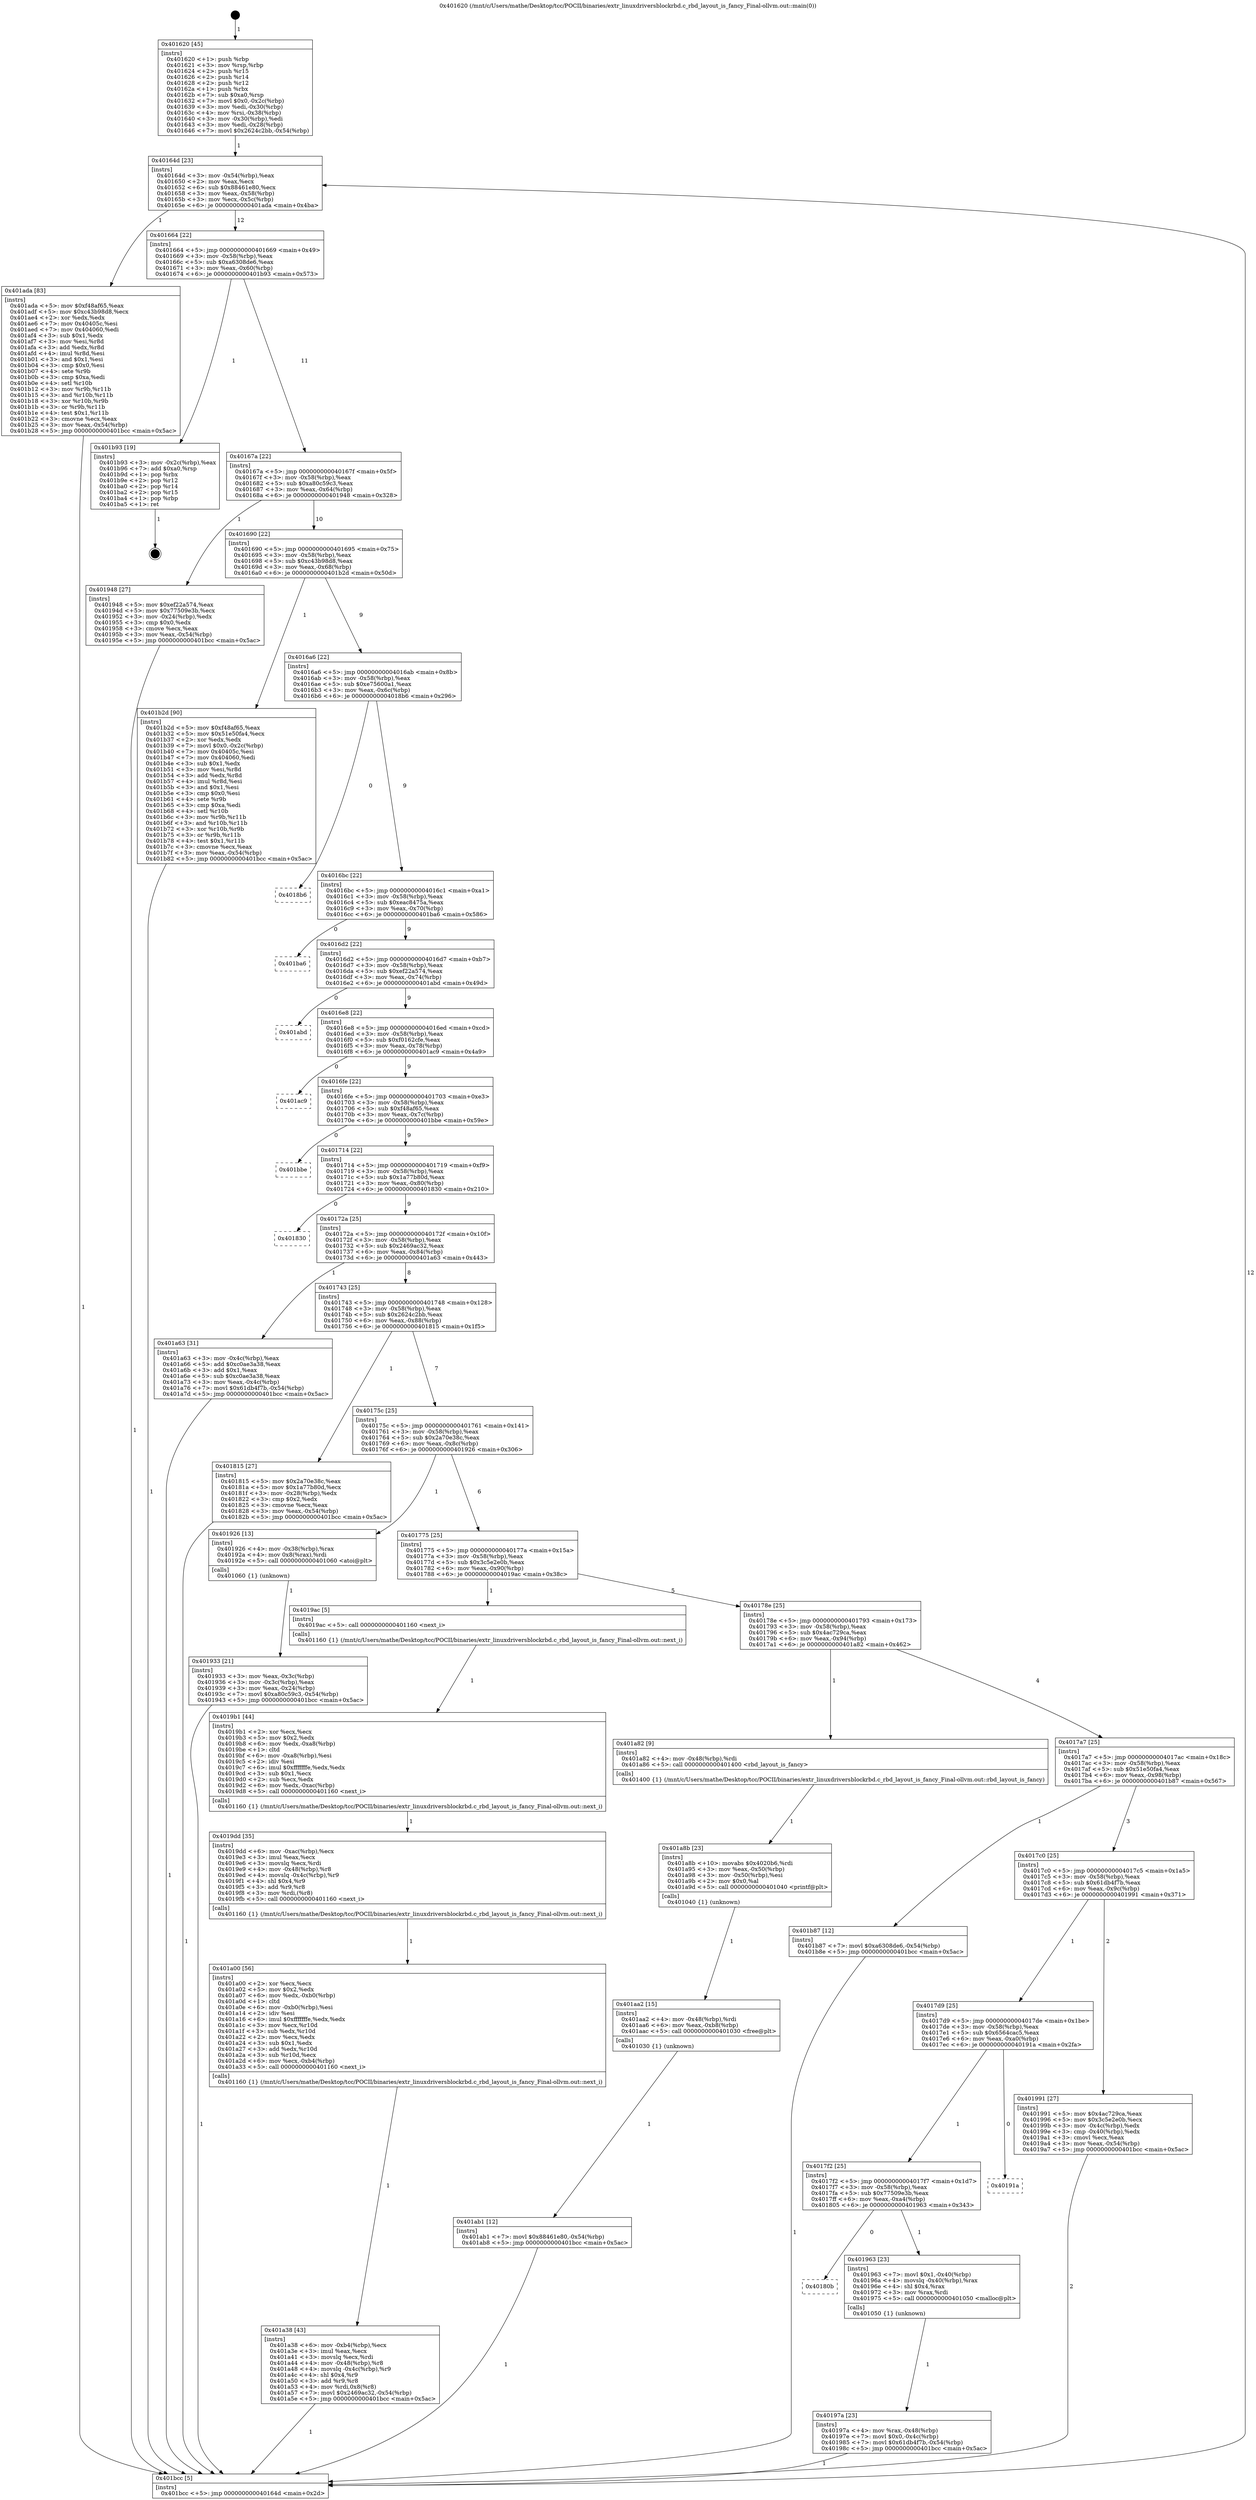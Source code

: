 digraph "0x401620" {
  label = "0x401620 (/mnt/c/Users/mathe/Desktop/tcc/POCII/binaries/extr_linuxdriversblockrbd.c_rbd_layout_is_fancy_Final-ollvm.out::main(0))"
  labelloc = "t"
  node[shape=record]

  Entry [label="",width=0.3,height=0.3,shape=circle,fillcolor=black,style=filled]
  "0x40164d" [label="{
     0x40164d [23]\l
     | [instrs]\l
     &nbsp;&nbsp;0x40164d \<+3\>: mov -0x54(%rbp),%eax\l
     &nbsp;&nbsp;0x401650 \<+2\>: mov %eax,%ecx\l
     &nbsp;&nbsp;0x401652 \<+6\>: sub $0x88461e80,%ecx\l
     &nbsp;&nbsp;0x401658 \<+3\>: mov %eax,-0x58(%rbp)\l
     &nbsp;&nbsp;0x40165b \<+3\>: mov %ecx,-0x5c(%rbp)\l
     &nbsp;&nbsp;0x40165e \<+6\>: je 0000000000401ada \<main+0x4ba\>\l
  }"]
  "0x401ada" [label="{
     0x401ada [83]\l
     | [instrs]\l
     &nbsp;&nbsp;0x401ada \<+5\>: mov $0xf48af65,%eax\l
     &nbsp;&nbsp;0x401adf \<+5\>: mov $0xc43b98d8,%ecx\l
     &nbsp;&nbsp;0x401ae4 \<+2\>: xor %edx,%edx\l
     &nbsp;&nbsp;0x401ae6 \<+7\>: mov 0x40405c,%esi\l
     &nbsp;&nbsp;0x401aed \<+7\>: mov 0x404060,%edi\l
     &nbsp;&nbsp;0x401af4 \<+3\>: sub $0x1,%edx\l
     &nbsp;&nbsp;0x401af7 \<+3\>: mov %esi,%r8d\l
     &nbsp;&nbsp;0x401afa \<+3\>: add %edx,%r8d\l
     &nbsp;&nbsp;0x401afd \<+4\>: imul %r8d,%esi\l
     &nbsp;&nbsp;0x401b01 \<+3\>: and $0x1,%esi\l
     &nbsp;&nbsp;0x401b04 \<+3\>: cmp $0x0,%esi\l
     &nbsp;&nbsp;0x401b07 \<+4\>: sete %r9b\l
     &nbsp;&nbsp;0x401b0b \<+3\>: cmp $0xa,%edi\l
     &nbsp;&nbsp;0x401b0e \<+4\>: setl %r10b\l
     &nbsp;&nbsp;0x401b12 \<+3\>: mov %r9b,%r11b\l
     &nbsp;&nbsp;0x401b15 \<+3\>: and %r10b,%r11b\l
     &nbsp;&nbsp;0x401b18 \<+3\>: xor %r10b,%r9b\l
     &nbsp;&nbsp;0x401b1b \<+3\>: or %r9b,%r11b\l
     &nbsp;&nbsp;0x401b1e \<+4\>: test $0x1,%r11b\l
     &nbsp;&nbsp;0x401b22 \<+3\>: cmovne %ecx,%eax\l
     &nbsp;&nbsp;0x401b25 \<+3\>: mov %eax,-0x54(%rbp)\l
     &nbsp;&nbsp;0x401b28 \<+5\>: jmp 0000000000401bcc \<main+0x5ac\>\l
  }"]
  "0x401664" [label="{
     0x401664 [22]\l
     | [instrs]\l
     &nbsp;&nbsp;0x401664 \<+5\>: jmp 0000000000401669 \<main+0x49\>\l
     &nbsp;&nbsp;0x401669 \<+3\>: mov -0x58(%rbp),%eax\l
     &nbsp;&nbsp;0x40166c \<+5\>: sub $0xa6308de6,%eax\l
     &nbsp;&nbsp;0x401671 \<+3\>: mov %eax,-0x60(%rbp)\l
     &nbsp;&nbsp;0x401674 \<+6\>: je 0000000000401b93 \<main+0x573\>\l
  }"]
  Exit [label="",width=0.3,height=0.3,shape=circle,fillcolor=black,style=filled,peripheries=2]
  "0x401b93" [label="{
     0x401b93 [19]\l
     | [instrs]\l
     &nbsp;&nbsp;0x401b93 \<+3\>: mov -0x2c(%rbp),%eax\l
     &nbsp;&nbsp;0x401b96 \<+7\>: add $0xa0,%rsp\l
     &nbsp;&nbsp;0x401b9d \<+1\>: pop %rbx\l
     &nbsp;&nbsp;0x401b9e \<+2\>: pop %r12\l
     &nbsp;&nbsp;0x401ba0 \<+2\>: pop %r14\l
     &nbsp;&nbsp;0x401ba2 \<+2\>: pop %r15\l
     &nbsp;&nbsp;0x401ba4 \<+1\>: pop %rbp\l
     &nbsp;&nbsp;0x401ba5 \<+1\>: ret\l
  }"]
  "0x40167a" [label="{
     0x40167a [22]\l
     | [instrs]\l
     &nbsp;&nbsp;0x40167a \<+5\>: jmp 000000000040167f \<main+0x5f\>\l
     &nbsp;&nbsp;0x40167f \<+3\>: mov -0x58(%rbp),%eax\l
     &nbsp;&nbsp;0x401682 \<+5\>: sub $0xa80c59c3,%eax\l
     &nbsp;&nbsp;0x401687 \<+3\>: mov %eax,-0x64(%rbp)\l
     &nbsp;&nbsp;0x40168a \<+6\>: je 0000000000401948 \<main+0x328\>\l
  }"]
  "0x401ab1" [label="{
     0x401ab1 [12]\l
     | [instrs]\l
     &nbsp;&nbsp;0x401ab1 \<+7\>: movl $0x88461e80,-0x54(%rbp)\l
     &nbsp;&nbsp;0x401ab8 \<+5\>: jmp 0000000000401bcc \<main+0x5ac\>\l
  }"]
  "0x401948" [label="{
     0x401948 [27]\l
     | [instrs]\l
     &nbsp;&nbsp;0x401948 \<+5\>: mov $0xef22a574,%eax\l
     &nbsp;&nbsp;0x40194d \<+5\>: mov $0x77509e3b,%ecx\l
     &nbsp;&nbsp;0x401952 \<+3\>: mov -0x24(%rbp),%edx\l
     &nbsp;&nbsp;0x401955 \<+3\>: cmp $0x0,%edx\l
     &nbsp;&nbsp;0x401958 \<+3\>: cmove %ecx,%eax\l
     &nbsp;&nbsp;0x40195b \<+3\>: mov %eax,-0x54(%rbp)\l
     &nbsp;&nbsp;0x40195e \<+5\>: jmp 0000000000401bcc \<main+0x5ac\>\l
  }"]
  "0x401690" [label="{
     0x401690 [22]\l
     | [instrs]\l
     &nbsp;&nbsp;0x401690 \<+5\>: jmp 0000000000401695 \<main+0x75\>\l
     &nbsp;&nbsp;0x401695 \<+3\>: mov -0x58(%rbp),%eax\l
     &nbsp;&nbsp;0x401698 \<+5\>: sub $0xc43b98d8,%eax\l
     &nbsp;&nbsp;0x40169d \<+3\>: mov %eax,-0x68(%rbp)\l
     &nbsp;&nbsp;0x4016a0 \<+6\>: je 0000000000401b2d \<main+0x50d\>\l
  }"]
  "0x401aa2" [label="{
     0x401aa2 [15]\l
     | [instrs]\l
     &nbsp;&nbsp;0x401aa2 \<+4\>: mov -0x48(%rbp),%rdi\l
     &nbsp;&nbsp;0x401aa6 \<+6\>: mov %eax,-0xb8(%rbp)\l
     &nbsp;&nbsp;0x401aac \<+5\>: call 0000000000401030 \<free@plt\>\l
     | [calls]\l
     &nbsp;&nbsp;0x401030 \{1\} (unknown)\l
  }"]
  "0x401b2d" [label="{
     0x401b2d [90]\l
     | [instrs]\l
     &nbsp;&nbsp;0x401b2d \<+5\>: mov $0xf48af65,%eax\l
     &nbsp;&nbsp;0x401b32 \<+5\>: mov $0x51e50fa4,%ecx\l
     &nbsp;&nbsp;0x401b37 \<+2\>: xor %edx,%edx\l
     &nbsp;&nbsp;0x401b39 \<+7\>: movl $0x0,-0x2c(%rbp)\l
     &nbsp;&nbsp;0x401b40 \<+7\>: mov 0x40405c,%esi\l
     &nbsp;&nbsp;0x401b47 \<+7\>: mov 0x404060,%edi\l
     &nbsp;&nbsp;0x401b4e \<+3\>: sub $0x1,%edx\l
     &nbsp;&nbsp;0x401b51 \<+3\>: mov %esi,%r8d\l
     &nbsp;&nbsp;0x401b54 \<+3\>: add %edx,%r8d\l
     &nbsp;&nbsp;0x401b57 \<+4\>: imul %r8d,%esi\l
     &nbsp;&nbsp;0x401b5b \<+3\>: and $0x1,%esi\l
     &nbsp;&nbsp;0x401b5e \<+3\>: cmp $0x0,%esi\l
     &nbsp;&nbsp;0x401b61 \<+4\>: sete %r9b\l
     &nbsp;&nbsp;0x401b65 \<+3\>: cmp $0xa,%edi\l
     &nbsp;&nbsp;0x401b68 \<+4\>: setl %r10b\l
     &nbsp;&nbsp;0x401b6c \<+3\>: mov %r9b,%r11b\l
     &nbsp;&nbsp;0x401b6f \<+3\>: and %r10b,%r11b\l
     &nbsp;&nbsp;0x401b72 \<+3\>: xor %r10b,%r9b\l
     &nbsp;&nbsp;0x401b75 \<+3\>: or %r9b,%r11b\l
     &nbsp;&nbsp;0x401b78 \<+4\>: test $0x1,%r11b\l
     &nbsp;&nbsp;0x401b7c \<+3\>: cmovne %ecx,%eax\l
     &nbsp;&nbsp;0x401b7f \<+3\>: mov %eax,-0x54(%rbp)\l
     &nbsp;&nbsp;0x401b82 \<+5\>: jmp 0000000000401bcc \<main+0x5ac\>\l
  }"]
  "0x4016a6" [label="{
     0x4016a6 [22]\l
     | [instrs]\l
     &nbsp;&nbsp;0x4016a6 \<+5\>: jmp 00000000004016ab \<main+0x8b\>\l
     &nbsp;&nbsp;0x4016ab \<+3\>: mov -0x58(%rbp),%eax\l
     &nbsp;&nbsp;0x4016ae \<+5\>: sub $0xe75600a1,%eax\l
     &nbsp;&nbsp;0x4016b3 \<+3\>: mov %eax,-0x6c(%rbp)\l
     &nbsp;&nbsp;0x4016b6 \<+6\>: je 00000000004018b6 \<main+0x296\>\l
  }"]
  "0x401a8b" [label="{
     0x401a8b [23]\l
     | [instrs]\l
     &nbsp;&nbsp;0x401a8b \<+10\>: movabs $0x4020b6,%rdi\l
     &nbsp;&nbsp;0x401a95 \<+3\>: mov %eax,-0x50(%rbp)\l
     &nbsp;&nbsp;0x401a98 \<+3\>: mov -0x50(%rbp),%esi\l
     &nbsp;&nbsp;0x401a9b \<+2\>: mov $0x0,%al\l
     &nbsp;&nbsp;0x401a9d \<+5\>: call 0000000000401040 \<printf@plt\>\l
     | [calls]\l
     &nbsp;&nbsp;0x401040 \{1\} (unknown)\l
  }"]
  "0x4018b6" [label="{
     0x4018b6\l
  }", style=dashed]
  "0x4016bc" [label="{
     0x4016bc [22]\l
     | [instrs]\l
     &nbsp;&nbsp;0x4016bc \<+5\>: jmp 00000000004016c1 \<main+0xa1\>\l
     &nbsp;&nbsp;0x4016c1 \<+3\>: mov -0x58(%rbp),%eax\l
     &nbsp;&nbsp;0x4016c4 \<+5\>: sub $0xeac8475a,%eax\l
     &nbsp;&nbsp;0x4016c9 \<+3\>: mov %eax,-0x70(%rbp)\l
     &nbsp;&nbsp;0x4016cc \<+6\>: je 0000000000401ba6 \<main+0x586\>\l
  }"]
  "0x401a38" [label="{
     0x401a38 [43]\l
     | [instrs]\l
     &nbsp;&nbsp;0x401a38 \<+6\>: mov -0xb4(%rbp),%ecx\l
     &nbsp;&nbsp;0x401a3e \<+3\>: imul %eax,%ecx\l
     &nbsp;&nbsp;0x401a41 \<+3\>: movslq %ecx,%rdi\l
     &nbsp;&nbsp;0x401a44 \<+4\>: mov -0x48(%rbp),%r8\l
     &nbsp;&nbsp;0x401a48 \<+4\>: movslq -0x4c(%rbp),%r9\l
     &nbsp;&nbsp;0x401a4c \<+4\>: shl $0x4,%r9\l
     &nbsp;&nbsp;0x401a50 \<+3\>: add %r9,%r8\l
     &nbsp;&nbsp;0x401a53 \<+4\>: mov %rdi,0x8(%r8)\l
     &nbsp;&nbsp;0x401a57 \<+7\>: movl $0x2469ac32,-0x54(%rbp)\l
     &nbsp;&nbsp;0x401a5e \<+5\>: jmp 0000000000401bcc \<main+0x5ac\>\l
  }"]
  "0x401ba6" [label="{
     0x401ba6\l
  }", style=dashed]
  "0x4016d2" [label="{
     0x4016d2 [22]\l
     | [instrs]\l
     &nbsp;&nbsp;0x4016d2 \<+5\>: jmp 00000000004016d7 \<main+0xb7\>\l
     &nbsp;&nbsp;0x4016d7 \<+3\>: mov -0x58(%rbp),%eax\l
     &nbsp;&nbsp;0x4016da \<+5\>: sub $0xef22a574,%eax\l
     &nbsp;&nbsp;0x4016df \<+3\>: mov %eax,-0x74(%rbp)\l
     &nbsp;&nbsp;0x4016e2 \<+6\>: je 0000000000401abd \<main+0x49d\>\l
  }"]
  "0x401a00" [label="{
     0x401a00 [56]\l
     | [instrs]\l
     &nbsp;&nbsp;0x401a00 \<+2\>: xor %ecx,%ecx\l
     &nbsp;&nbsp;0x401a02 \<+5\>: mov $0x2,%edx\l
     &nbsp;&nbsp;0x401a07 \<+6\>: mov %edx,-0xb0(%rbp)\l
     &nbsp;&nbsp;0x401a0d \<+1\>: cltd\l
     &nbsp;&nbsp;0x401a0e \<+6\>: mov -0xb0(%rbp),%esi\l
     &nbsp;&nbsp;0x401a14 \<+2\>: idiv %esi\l
     &nbsp;&nbsp;0x401a16 \<+6\>: imul $0xfffffffe,%edx,%edx\l
     &nbsp;&nbsp;0x401a1c \<+3\>: mov %ecx,%r10d\l
     &nbsp;&nbsp;0x401a1f \<+3\>: sub %edx,%r10d\l
     &nbsp;&nbsp;0x401a22 \<+2\>: mov %ecx,%edx\l
     &nbsp;&nbsp;0x401a24 \<+3\>: sub $0x1,%edx\l
     &nbsp;&nbsp;0x401a27 \<+3\>: add %edx,%r10d\l
     &nbsp;&nbsp;0x401a2a \<+3\>: sub %r10d,%ecx\l
     &nbsp;&nbsp;0x401a2d \<+6\>: mov %ecx,-0xb4(%rbp)\l
     &nbsp;&nbsp;0x401a33 \<+5\>: call 0000000000401160 \<next_i\>\l
     | [calls]\l
     &nbsp;&nbsp;0x401160 \{1\} (/mnt/c/Users/mathe/Desktop/tcc/POCII/binaries/extr_linuxdriversblockrbd.c_rbd_layout_is_fancy_Final-ollvm.out::next_i)\l
  }"]
  "0x401abd" [label="{
     0x401abd\l
  }", style=dashed]
  "0x4016e8" [label="{
     0x4016e8 [22]\l
     | [instrs]\l
     &nbsp;&nbsp;0x4016e8 \<+5\>: jmp 00000000004016ed \<main+0xcd\>\l
     &nbsp;&nbsp;0x4016ed \<+3\>: mov -0x58(%rbp),%eax\l
     &nbsp;&nbsp;0x4016f0 \<+5\>: sub $0xf0162cfe,%eax\l
     &nbsp;&nbsp;0x4016f5 \<+3\>: mov %eax,-0x78(%rbp)\l
     &nbsp;&nbsp;0x4016f8 \<+6\>: je 0000000000401ac9 \<main+0x4a9\>\l
  }"]
  "0x4019dd" [label="{
     0x4019dd [35]\l
     | [instrs]\l
     &nbsp;&nbsp;0x4019dd \<+6\>: mov -0xac(%rbp),%ecx\l
     &nbsp;&nbsp;0x4019e3 \<+3\>: imul %eax,%ecx\l
     &nbsp;&nbsp;0x4019e6 \<+3\>: movslq %ecx,%rdi\l
     &nbsp;&nbsp;0x4019e9 \<+4\>: mov -0x48(%rbp),%r8\l
     &nbsp;&nbsp;0x4019ed \<+4\>: movslq -0x4c(%rbp),%r9\l
     &nbsp;&nbsp;0x4019f1 \<+4\>: shl $0x4,%r9\l
     &nbsp;&nbsp;0x4019f5 \<+3\>: add %r9,%r8\l
     &nbsp;&nbsp;0x4019f8 \<+3\>: mov %rdi,(%r8)\l
     &nbsp;&nbsp;0x4019fb \<+5\>: call 0000000000401160 \<next_i\>\l
     | [calls]\l
     &nbsp;&nbsp;0x401160 \{1\} (/mnt/c/Users/mathe/Desktop/tcc/POCII/binaries/extr_linuxdriversblockrbd.c_rbd_layout_is_fancy_Final-ollvm.out::next_i)\l
  }"]
  "0x401ac9" [label="{
     0x401ac9\l
  }", style=dashed]
  "0x4016fe" [label="{
     0x4016fe [22]\l
     | [instrs]\l
     &nbsp;&nbsp;0x4016fe \<+5\>: jmp 0000000000401703 \<main+0xe3\>\l
     &nbsp;&nbsp;0x401703 \<+3\>: mov -0x58(%rbp),%eax\l
     &nbsp;&nbsp;0x401706 \<+5\>: sub $0xf48af65,%eax\l
     &nbsp;&nbsp;0x40170b \<+3\>: mov %eax,-0x7c(%rbp)\l
     &nbsp;&nbsp;0x40170e \<+6\>: je 0000000000401bbe \<main+0x59e\>\l
  }"]
  "0x4019b1" [label="{
     0x4019b1 [44]\l
     | [instrs]\l
     &nbsp;&nbsp;0x4019b1 \<+2\>: xor %ecx,%ecx\l
     &nbsp;&nbsp;0x4019b3 \<+5\>: mov $0x2,%edx\l
     &nbsp;&nbsp;0x4019b8 \<+6\>: mov %edx,-0xa8(%rbp)\l
     &nbsp;&nbsp;0x4019be \<+1\>: cltd\l
     &nbsp;&nbsp;0x4019bf \<+6\>: mov -0xa8(%rbp),%esi\l
     &nbsp;&nbsp;0x4019c5 \<+2\>: idiv %esi\l
     &nbsp;&nbsp;0x4019c7 \<+6\>: imul $0xfffffffe,%edx,%edx\l
     &nbsp;&nbsp;0x4019cd \<+3\>: sub $0x1,%ecx\l
     &nbsp;&nbsp;0x4019d0 \<+2\>: sub %ecx,%edx\l
     &nbsp;&nbsp;0x4019d2 \<+6\>: mov %edx,-0xac(%rbp)\l
     &nbsp;&nbsp;0x4019d8 \<+5\>: call 0000000000401160 \<next_i\>\l
     | [calls]\l
     &nbsp;&nbsp;0x401160 \{1\} (/mnt/c/Users/mathe/Desktop/tcc/POCII/binaries/extr_linuxdriversblockrbd.c_rbd_layout_is_fancy_Final-ollvm.out::next_i)\l
  }"]
  "0x401bbe" [label="{
     0x401bbe\l
  }", style=dashed]
  "0x401714" [label="{
     0x401714 [22]\l
     | [instrs]\l
     &nbsp;&nbsp;0x401714 \<+5\>: jmp 0000000000401719 \<main+0xf9\>\l
     &nbsp;&nbsp;0x401719 \<+3\>: mov -0x58(%rbp),%eax\l
     &nbsp;&nbsp;0x40171c \<+5\>: sub $0x1a77b80d,%eax\l
     &nbsp;&nbsp;0x401721 \<+3\>: mov %eax,-0x80(%rbp)\l
     &nbsp;&nbsp;0x401724 \<+6\>: je 0000000000401830 \<main+0x210\>\l
  }"]
  "0x40197a" [label="{
     0x40197a [23]\l
     | [instrs]\l
     &nbsp;&nbsp;0x40197a \<+4\>: mov %rax,-0x48(%rbp)\l
     &nbsp;&nbsp;0x40197e \<+7\>: movl $0x0,-0x4c(%rbp)\l
     &nbsp;&nbsp;0x401985 \<+7\>: movl $0x61db4f7b,-0x54(%rbp)\l
     &nbsp;&nbsp;0x40198c \<+5\>: jmp 0000000000401bcc \<main+0x5ac\>\l
  }"]
  "0x401830" [label="{
     0x401830\l
  }", style=dashed]
  "0x40172a" [label="{
     0x40172a [25]\l
     | [instrs]\l
     &nbsp;&nbsp;0x40172a \<+5\>: jmp 000000000040172f \<main+0x10f\>\l
     &nbsp;&nbsp;0x40172f \<+3\>: mov -0x58(%rbp),%eax\l
     &nbsp;&nbsp;0x401732 \<+5\>: sub $0x2469ac32,%eax\l
     &nbsp;&nbsp;0x401737 \<+6\>: mov %eax,-0x84(%rbp)\l
     &nbsp;&nbsp;0x40173d \<+6\>: je 0000000000401a63 \<main+0x443\>\l
  }"]
  "0x40180b" [label="{
     0x40180b\l
  }", style=dashed]
  "0x401a63" [label="{
     0x401a63 [31]\l
     | [instrs]\l
     &nbsp;&nbsp;0x401a63 \<+3\>: mov -0x4c(%rbp),%eax\l
     &nbsp;&nbsp;0x401a66 \<+5\>: add $0xc0ae3a38,%eax\l
     &nbsp;&nbsp;0x401a6b \<+3\>: add $0x1,%eax\l
     &nbsp;&nbsp;0x401a6e \<+5\>: sub $0xc0ae3a38,%eax\l
     &nbsp;&nbsp;0x401a73 \<+3\>: mov %eax,-0x4c(%rbp)\l
     &nbsp;&nbsp;0x401a76 \<+7\>: movl $0x61db4f7b,-0x54(%rbp)\l
     &nbsp;&nbsp;0x401a7d \<+5\>: jmp 0000000000401bcc \<main+0x5ac\>\l
  }"]
  "0x401743" [label="{
     0x401743 [25]\l
     | [instrs]\l
     &nbsp;&nbsp;0x401743 \<+5\>: jmp 0000000000401748 \<main+0x128\>\l
     &nbsp;&nbsp;0x401748 \<+3\>: mov -0x58(%rbp),%eax\l
     &nbsp;&nbsp;0x40174b \<+5\>: sub $0x2624c2bb,%eax\l
     &nbsp;&nbsp;0x401750 \<+6\>: mov %eax,-0x88(%rbp)\l
     &nbsp;&nbsp;0x401756 \<+6\>: je 0000000000401815 \<main+0x1f5\>\l
  }"]
  "0x401963" [label="{
     0x401963 [23]\l
     | [instrs]\l
     &nbsp;&nbsp;0x401963 \<+7\>: movl $0x1,-0x40(%rbp)\l
     &nbsp;&nbsp;0x40196a \<+4\>: movslq -0x40(%rbp),%rax\l
     &nbsp;&nbsp;0x40196e \<+4\>: shl $0x4,%rax\l
     &nbsp;&nbsp;0x401972 \<+3\>: mov %rax,%rdi\l
     &nbsp;&nbsp;0x401975 \<+5\>: call 0000000000401050 \<malloc@plt\>\l
     | [calls]\l
     &nbsp;&nbsp;0x401050 \{1\} (unknown)\l
  }"]
  "0x401815" [label="{
     0x401815 [27]\l
     | [instrs]\l
     &nbsp;&nbsp;0x401815 \<+5\>: mov $0x2a70e38c,%eax\l
     &nbsp;&nbsp;0x40181a \<+5\>: mov $0x1a77b80d,%ecx\l
     &nbsp;&nbsp;0x40181f \<+3\>: mov -0x28(%rbp),%edx\l
     &nbsp;&nbsp;0x401822 \<+3\>: cmp $0x2,%edx\l
     &nbsp;&nbsp;0x401825 \<+3\>: cmovne %ecx,%eax\l
     &nbsp;&nbsp;0x401828 \<+3\>: mov %eax,-0x54(%rbp)\l
     &nbsp;&nbsp;0x40182b \<+5\>: jmp 0000000000401bcc \<main+0x5ac\>\l
  }"]
  "0x40175c" [label="{
     0x40175c [25]\l
     | [instrs]\l
     &nbsp;&nbsp;0x40175c \<+5\>: jmp 0000000000401761 \<main+0x141\>\l
     &nbsp;&nbsp;0x401761 \<+3\>: mov -0x58(%rbp),%eax\l
     &nbsp;&nbsp;0x401764 \<+5\>: sub $0x2a70e38c,%eax\l
     &nbsp;&nbsp;0x401769 \<+6\>: mov %eax,-0x8c(%rbp)\l
     &nbsp;&nbsp;0x40176f \<+6\>: je 0000000000401926 \<main+0x306\>\l
  }"]
  "0x401bcc" [label="{
     0x401bcc [5]\l
     | [instrs]\l
     &nbsp;&nbsp;0x401bcc \<+5\>: jmp 000000000040164d \<main+0x2d\>\l
  }"]
  "0x401620" [label="{
     0x401620 [45]\l
     | [instrs]\l
     &nbsp;&nbsp;0x401620 \<+1\>: push %rbp\l
     &nbsp;&nbsp;0x401621 \<+3\>: mov %rsp,%rbp\l
     &nbsp;&nbsp;0x401624 \<+2\>: push %r15\l
     &nbsp;&nbsp;0x401626 \<+2\>: push %r14\l
     &nbsp;&nbsp;0x401628 \<+2\>: push %r12\l
     &nbsp;&nbsp;0x40162a \<+1\>: push %rbx\l
     &nbsp;&nbsp;0x40162b \<+7\>: sub $0xa0,%rsp\l
     &nbsp;&nbsp;0x401632 \<+7\>: movl $0x0,-0x2c(%rbp)\l
     &nbsp;&nbsp;0x401639 \<+3\>: mov %edi,-0x30(%rbp)\l
     &nbsp;&nbsp;0x40163c \<+4\>: mov %rsi,-0x38(%rbp)\l
     &nbsp;&nbsp;0x401640 \<+3\>: mov -0x30(%rbp),%edi\l
     &nbsp;&nbsp;0x401643 \<+3\>: mov %edi,-0x28(%rbp)\l
     &nbsp;&nbsp;0x401646 \<+7\>: movl $0x2624c2bb,-0x54(%rbp)\l
  }"]
  "0x4017f2" [label="{
     0x4017f2 [25]\l
     | [instrs]\l
     &nbsp;&nbsp;0x4017f2 \<+5\>: jmp 00000000004017f7 \<main+0x1d7\>\l
     &nbsp;&nbsp;0x4017f7 \<+3\>: mov -0x58(%rbp),%eax\l
     &nbsp;&nbsp;0x4017fa \<+5\>: sub $0x77509e3b,%eax\l
     &nbsp;&nbsp;0x4017ff \<+6\>: mov %eax,-0xa4(%rbp)\l
     &nbsp;&nbsp;0x401805 \<+6\>: je 0000000000401963 \<main+0x343\>\l
  }"]
  "0x401926" [label="{
     0x401926 [13]\l
     | [instrs]\l
     &nbsp;&nbsp;0x401926 \<+4\>: mov -0x38(%rbp),%rax\l
     &nbsp;&nbsp;0x40192a \<+4\>: mov 0x8(%rax),%rdi\l
     &nbsp;&nbsp;0x40192e \<+5\>: call 0000000000401060 \<atoi@plt\>\l
     | [calls]\l
     &nbsp;&nbsp;0x401060 \{1\} (unknown)\l
  }"]
  "0x401775" [label="{
     0x401775 [25]\l
     | [instrs]\l
     &nbsp;&nbsp;0x401775 \<+5\>: jmp 000000000040177a \<main+0x15a\>\l
     &nbsp;&nbsp;0x40177a \<+3\>: mov -0x58(%rbp),%eax\l
     &nbsp;&nbsp;0x40177d \<+5\>: sub $0x3c5e2e0b,%eax\l
     &nbsp;&nbsp;0x401782 \<+6\>: mov %eax,-0x90(%rbp)\l
     &nbsp;&nbsp;0x401788 \<+6\>: je 00000000004019ac \<main+0x38c\>\l
  }"]
  "0x401933" [label="{
     0x401933 [21]\l
     | [instrs]\l
     &nbsp;&nbsp;0x401933 \<+3\>: mov %eax,-0x3c(%rbp)\l
     &nbsp;&nbsp;0x401936 \<+3\>: mov -0x3c(%rbp),%eax\l
     &nbsp;&nbsp;0x401939 \<+3\>: mov %eax,-0x24(%rbp)\l
     &nbsp;&nbsp;0x40193c \<+7\>: movl $0xa80c59c3,-0x54(%rbp)\l
     &nbsp;&nbsp;0x401943 \<+5\>: jmp 0000000000401bcc \<main+0x5ac\>\l
  }"]
  "0x40191a" [label="{
     0x40191a\l
  }", style=dashed]
  "0x4019ac" [label="{
     0x4019ac [5]\l
     | [instrs]\l
     &nbsp;&nbsp;0x4019ac \<+5\>: call 0000000000401160 \<next_i\>\l
     | [calls]\l
     &nbsp;&nbsp;0x401160 \{1\} (/mnt/c/Users/mathe/Desktop/tcc/POCII/binaries/extr_linuxdriversblockrbd.c_rbd_layout_is_fancy_Final-ollvm.out::next_i)\l
  }"]
  "0x40178e" [label="{
     0x40178e [25]\l
     | [instrs]\l
     &nbsp;&nbsp;0x40178e \<+5\>: jmp 0000000000401793 \<main+0x173\>\l
     &nbsp;&nbsp;0x401793 \<+3\>: mov -0x58(%rbp),%eax\l
     &nbsp;&nbsp;0x401796 \<+5\>: sub $0x4ac729ca,%eax\l
     &nbsp;&nbsp;0x40179b \<+6\>: mov %eax,-0x94(%rbp)\l
     &nbsp;&nbsp;0x4017a1 \<+6\>: je 0000000000401a82 \<main+0x462\>\l
  }"]
  "0x4017d9" [label="{
     0x4017d9 [25]\l
     | [instrs]\l
     &nbsp;&nbsp;0x4017d9 \<+5\>: jmp 00000000004017de \<main+0x1be\>\l
     &nbsp;&nbsp;0x4017de \<+3\>: mov -0x58(%rbp),%eax\l
     &nbsp;&nbsp;0x4017e1 \<+5\>: sub $0x6564cac5,%eax\l
     &nbsp;&nbsp;0x4017e6 \<+6\>: mov %eax,-0xa0(%rbp)\l
     &nbsp;&nbsp;0x4017ec \<+6\>: je 000000000040191a \<main+0x2fa\>\l
  }"]
  "0x401a82" [label="{
     0x401a82 [9]\l
     | [instrs]\l
     &nbsp;&nbsp;0x401a82 \<+4\>: mov -0x48(%rbp),%rdi\l
     &nbsp;&nbsp;0x401a86 \<+5\>: call 0000000000401400 \<rbd_layout_is_fancy\>\l
     | [calls]\l
     &nbsp;&nbsp;0x401400 \{1\} (/mnt/c/Users/mathe/Desktop/tcc/POCII/binaries/extr_linuxdriversblockrbd.c_rbd_layout_is_fancy_Final-ollvm.out::rbd_layout_is_fancy)\l
  }"]
  "0x4017a7" [label="{
     0x4017a7 [25]\l
     | [instrs]\l
     &nbsp;&nbsp;0x4017a7 \<+5\>: jmp 00000000004017ac \<main+0x18c\>\l
     &nbsp;&nbsp;0x4017ac \<+3\>: mov -0x58(%rbp),%eax\l
     &nbsp;&nbsp;0x4017af \<+5\>: sub $0x51e50fa4,%eax\l
     &nbsp;&nbsp;0x4017b4 \<+6\>: mov %eax,-0x98(%rbp)\l
     &nbsp;&nbsp;0x4017ba \<+6\>: je 0000000000401b87 \<main+0x567\>\l
  }"]
  "0x401991" [label="{
     0x401991 [27]\l
     | [instrs]\l
     &nbsp;&nbsp;0x401991 \<+5\>: mov $0x4ac729ca,%eax\l
     &nbsp;&nbsp;0x401996 \<+5\>: mov $0x3c5e2e0b,%ecx\l
     &nbsp;&nbsp;0x40199b \<+3\>: mov -0x4c(%rbp),%edx\l
     &nbsp;&nbsp;0x40199e \<+3\>: cmp -0x40(%rbp),%edx\l
     &nbsp;&nbsp;0x4019a1 \<+3\>: cmovl %ecx,%eax\l
     &nbsp;&nbsp;0x4019a4 \<+3\>: mov %eax,-0x54(%rbp)\l
     &nbsp;&nbsp;0x4019a7 \<+5\>: jmp 0000000000401bcc \<main+0x5ac\>\l
  }"]
  "0x401b87" [label="{
     0x401b87 [12]\l
     | [instrs]\l
     &nbsp;&nbsp;0x401b87 \<+7\>: movl $0xa6308de6,-0x54(%rbp)\l
     &nbsp;&nbsp;0x401b8e \<+5\>: jmp 0000000000401bcc \<main+0x5ac\>\l
  }"]
  "0x4017c0" [label="{
     0x4017c0 [25]\l
     | [instrs]\l
     &nbsp;&nbsp;0x4017c0 \<+5\>: jmp 00000000004017c5 \<main+0x1a5\>\l
     &nbsp;&nbsp;0x4017c5 \<+3\>: mov -0x58(%rbp),%eax\l
     &nbsp;&nbsp;0x4017c8 \<+5\>: sub $0x61db4f7b,%eax\l
     &nbsp;&nbsp;0x4017cd \<+6\>: mov %eax,-0x9c(%rbp)\l
     &nbsp;&nbsp;0x4017d3 \<+6\>: je 0000000000401991 \<main+0x371\>\l
  }"]
  Entry -> "0x401620" [label=" 1"]
  "0x40164d" -> "0x401ada" [label=" 1"]
  "0x40164d" -> "0x401664" [label=" 12"]
  "0x401b93" -> Exit [label=" 1"]
  "0x401664" -> "0x401b93" [label=" 1"]
  "0x401664" -> "0x40167a" [label=" 11"]
  "0x401b87" -> "0x401bcc" [label=" 1"]
  "0x40167a" -> "0x401948" [label=" 1"]
  "0x40167a" -> "0x401690" [label=" 10"]
  "0x401b2d" -> "0x401bcc" [label=" 1"]
  "0x401690" -> "0x401b2d" [label=" 1"]
  "0x401690" -> "0x4016a6" [label=" 9"]
  "0x401ada" -> "0x401bcc" [label=" 1"]
  "0x4016a6" -> "0x4018b6" [label=" 0"]
  "0x4016a6" -> "0x4016bc" [label=" 9"]
  "0x401ab1" -> "0x401bcc" [label=" 1"]
  "0x4016bc" -> "0x401ba6" [label=" 0"]
  "0x4016bc" -> "0x4016d2" [label=" 9"]
  "0x401aa2" -> "0x401ab1" [label=" 1"]
  "0x4016d2" -> "0x401abd" [label=" 0"]
  "0x4016d2" -> "0x4016e8" [label=" 9"]
  "0x401a8b" -> "0x401aa2" [label=" 1"]
  "0x4016e8" -> "0x401ac9" [label=" 0"]
  "0x4016e8" -> "0x4016fe" [label=" 9"]
  "0x401a82" -> "0x401a8b" [label=" 1"]
  "0x4016fe" -> "0x401bbe" [label=" 0"]
  "0x4016fe" -> "0x401714" [label=" 9"]
  "0x401a63" -> "0x401bcc" [label=" 1"]
  "0x401714" -> "0x401830" [label=" 0"]
  "0x401714" -> "0x40172a" [label=" 9"]
  "0x401a38" -> "0x401bcc" [label=" 1"]
  "0x40172a" -> "0x401a63" [label=" 1"]
  "0x40172a" -> "0x401743" [label=" 8"]
  "0x401a00" -> "0x401a38" [label=" 1"]
  "0x401743" -> "0x401815" [label=" 1"]
  "0x401743" -> "0x40175c" [label=" 7"]
  "0x401815" -> "0x401bcc" [label=" 1"]
  "0x401620" -> "0x40164d" [label=" 1"]
  "0x401bcc" -> "0x40164d" [label=" 12"]
  "0x4019dd" -> "0x401a00" [label=" 1"]
  "0x40175c" -> "0x401926" [label=" 1"]
  "0x40175c" -> "0x401775" [label=" 6"]
  "0x401926" -> "0x401933" [label=" 1"]
  "0x401933" -> "0x401bcc" [label=" 1"]
  "0x401948" -> "0x401bcc" [label=" 1"]
  "0x4019ac" -> "0x4019b1" [label=" 1"]
  "0x401775" -> "0x4019ac" [label=" 1"]
  "0x401775" -> "0x40178e" [label=" 5"]
  "0x401991" -> "0x401bcc" [label=" 2"]
  "0x40178e" -> "0x401a82" [label=" 1"]
  "0x40178e" -> "0x4017a7" [label=" 4"]
  "0x401963" -> "0x40197a" [label=" 1"]
  "0x4017a7" -> "0x401b87" [label=" 1"]
  "0x4017a7" -> "0x4017c0" [label=" 3"]
  "0x4017f2" -> "0x40180b" [label=" 0"]
  "0x4017c0" -> "0x401991" [label=" 2"]
  "0x4017c0" -> "0x4017d9" [label=" 1"]
  "0x40197a" -> "0x401bcc" [label=" 1"]
  "0x4017d9" -> "0x40191a" [label=" 0"]
  "0x4017d9" -> "0x4017f2" [label=" 1"]
  "0x4019b1" -> "0x4019dd" [label=" 1"]
  "0x4017f2" -> "0x401963" [label=" 1"]
}
